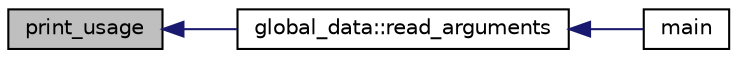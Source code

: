 digraph "print_usage"
{
  edge [fontname="Helvetica",fontsize="10",labelfontname="Helvetica",labelfontsize="10"];
  node [fontname="Helvetica",fontsize="10",shape=record];
  rankdir="LR";
  Node27 [label="print_usage",height=0.2,width=0.4,color="black", fillcolor="grey75", style="filled", fontcolor="black"];
  Node27 -> Node28 [dir="back",color="midnightblue",fontsize="10",style="solid",fontname="Helvetica"];
  Node28 [label="global_data::read_arguments",height=0.2,width=0.4,color="black", fillcolor="white", style="filled",URL="$d2/ddf/classglobal__data.html#a70f4890d19c2d48c7c1f4c4f29ff1a63"];
  Node28 -> Node29 [dir="back",color="midnightblue",fontsize="10",style="solid",fontname="Helvetica"];
  Node29 [label="main",height=0.2,width=0.4,color="black", fillcolor="white", style="filled",URL="$d1/d08/tdo__refine_8_c.html#a3c04138a5bfe5d72780bb7e82a18e627"];
}
